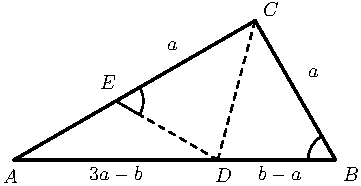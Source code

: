 import graph; size(6cm); real lsf=0.5; pen dps=linewidth(0.7)+fontsize(10); defaultpen(dps); pen ds=black; real xmin=-10.383754631721297,xmax=10.48397350398182,ymin=-5.451128709211731,ymax=8.674718028802682; 
pair A=(-3.67,0.), B=(2.6,0.), C=(1.0325,2.714989640864215), D=(0.3050207182715699,0.); 
draw(arc((-1.6824896408642145,1.1474896408642155),0.5350699521975159,-30.,30.)--(-1.6824896408642145,1.1474896408642155)--cycle,linewidth(0.8)); draw(arc(B,0.5350699521975159,120.,180.)--(2.6,0.)--cycle,linewidth(0.8)); 
draw(A--B,linewidth(1.2)); draw(A--C,linewidth(1.2)); draw(C--B,linewidth(1.2)); draw(C--D,linewidth(0.8)+linetype("4 4")); draw((-1.6824896408642145,1.1474896408642155)--D,linewidth(0.8)+linetype("4 4")); label("$a$",(2.02986825926107,1.8258226406744817),SE*lsf); label("$a$",(-0.7257419945561366,2.3608925928719975),SE*lsf); label("$b-a$",(1.054016828574672,-0.08068968006620192),SE*lsf); label("$3a-b$",(-2.250691358319057,-0.08068968006620192),SE*lsf); 
dot(A,linewidth(1.pt)+ds); label("$A$",(-3.936161707741232,-0.5017316513847113),NE*lsf); dot(B,linewidth(1.pt)+ds); label("$B$",(2.698705699507965,-0.44822465616495977),NE*lsf); dot(C,linewidth(1.pt)+ds); label("$C$",(1.147002838135169,2.762195057020134),NE*lsf); dot(D,linewidth(1.pt)+ds); label("$D$",(0.2106304217895161,-0.47497815377483554),NE*lsf); dot((-1.6824896408642145,1.1474896408642155),linewidth(1.pt)+ds); label("$E$",(-2.0366633774400507,1.3442596836967178),NE*lsf); 
clip((xmin,ymin)--(xmin,ymax)--(xmax,ymax)--(xmax,ymin)--cycle); 